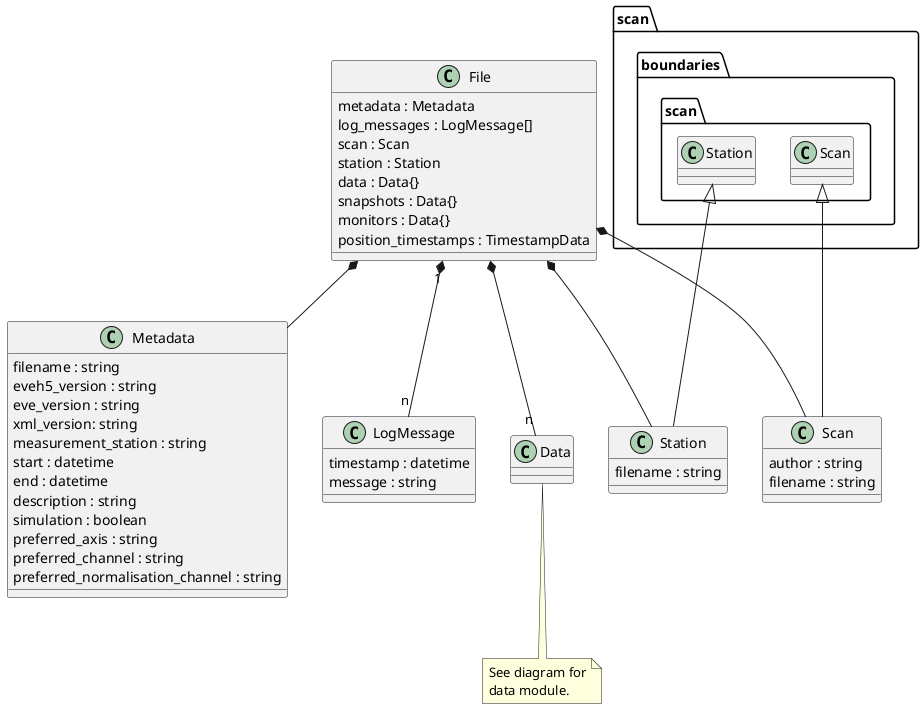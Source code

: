 @startuml

class File {
    metadata : Metadata
    log_messages : LogMessage[]
    scan : Scan
    station : Station
    data : Data{}
    snapshots : Data{}
    monitors : Data{}
    position_timestamps : TimestampData
}

File *-- "n" Data
note bottom: See diagram for\ndata module.

class Metadata{
    filename : string
    eveh5_version : string
    eve_version : string
    xml_version: string
    measurement_station : string
    start : datetime
    end : datetime
    description : string
    simulation : boolean
    preferred_axis : string
    preferred_channel : string
    preferred_normalisation_channel : string
}

class LogMessage {
    timestamp : datetime
    message : string
}

class Scan extends scan.boundaries.scan.Scan {
    author : string
    filename : string
}
'note left: See diagrams for\nscan subpackage.

class Station extends scan.boundaries.scan.Station {
    filename : string
}

File *-- Metadata
File "1" *-- "n" LogMessage
File *-- Scan
File *-- Station

@enduml
